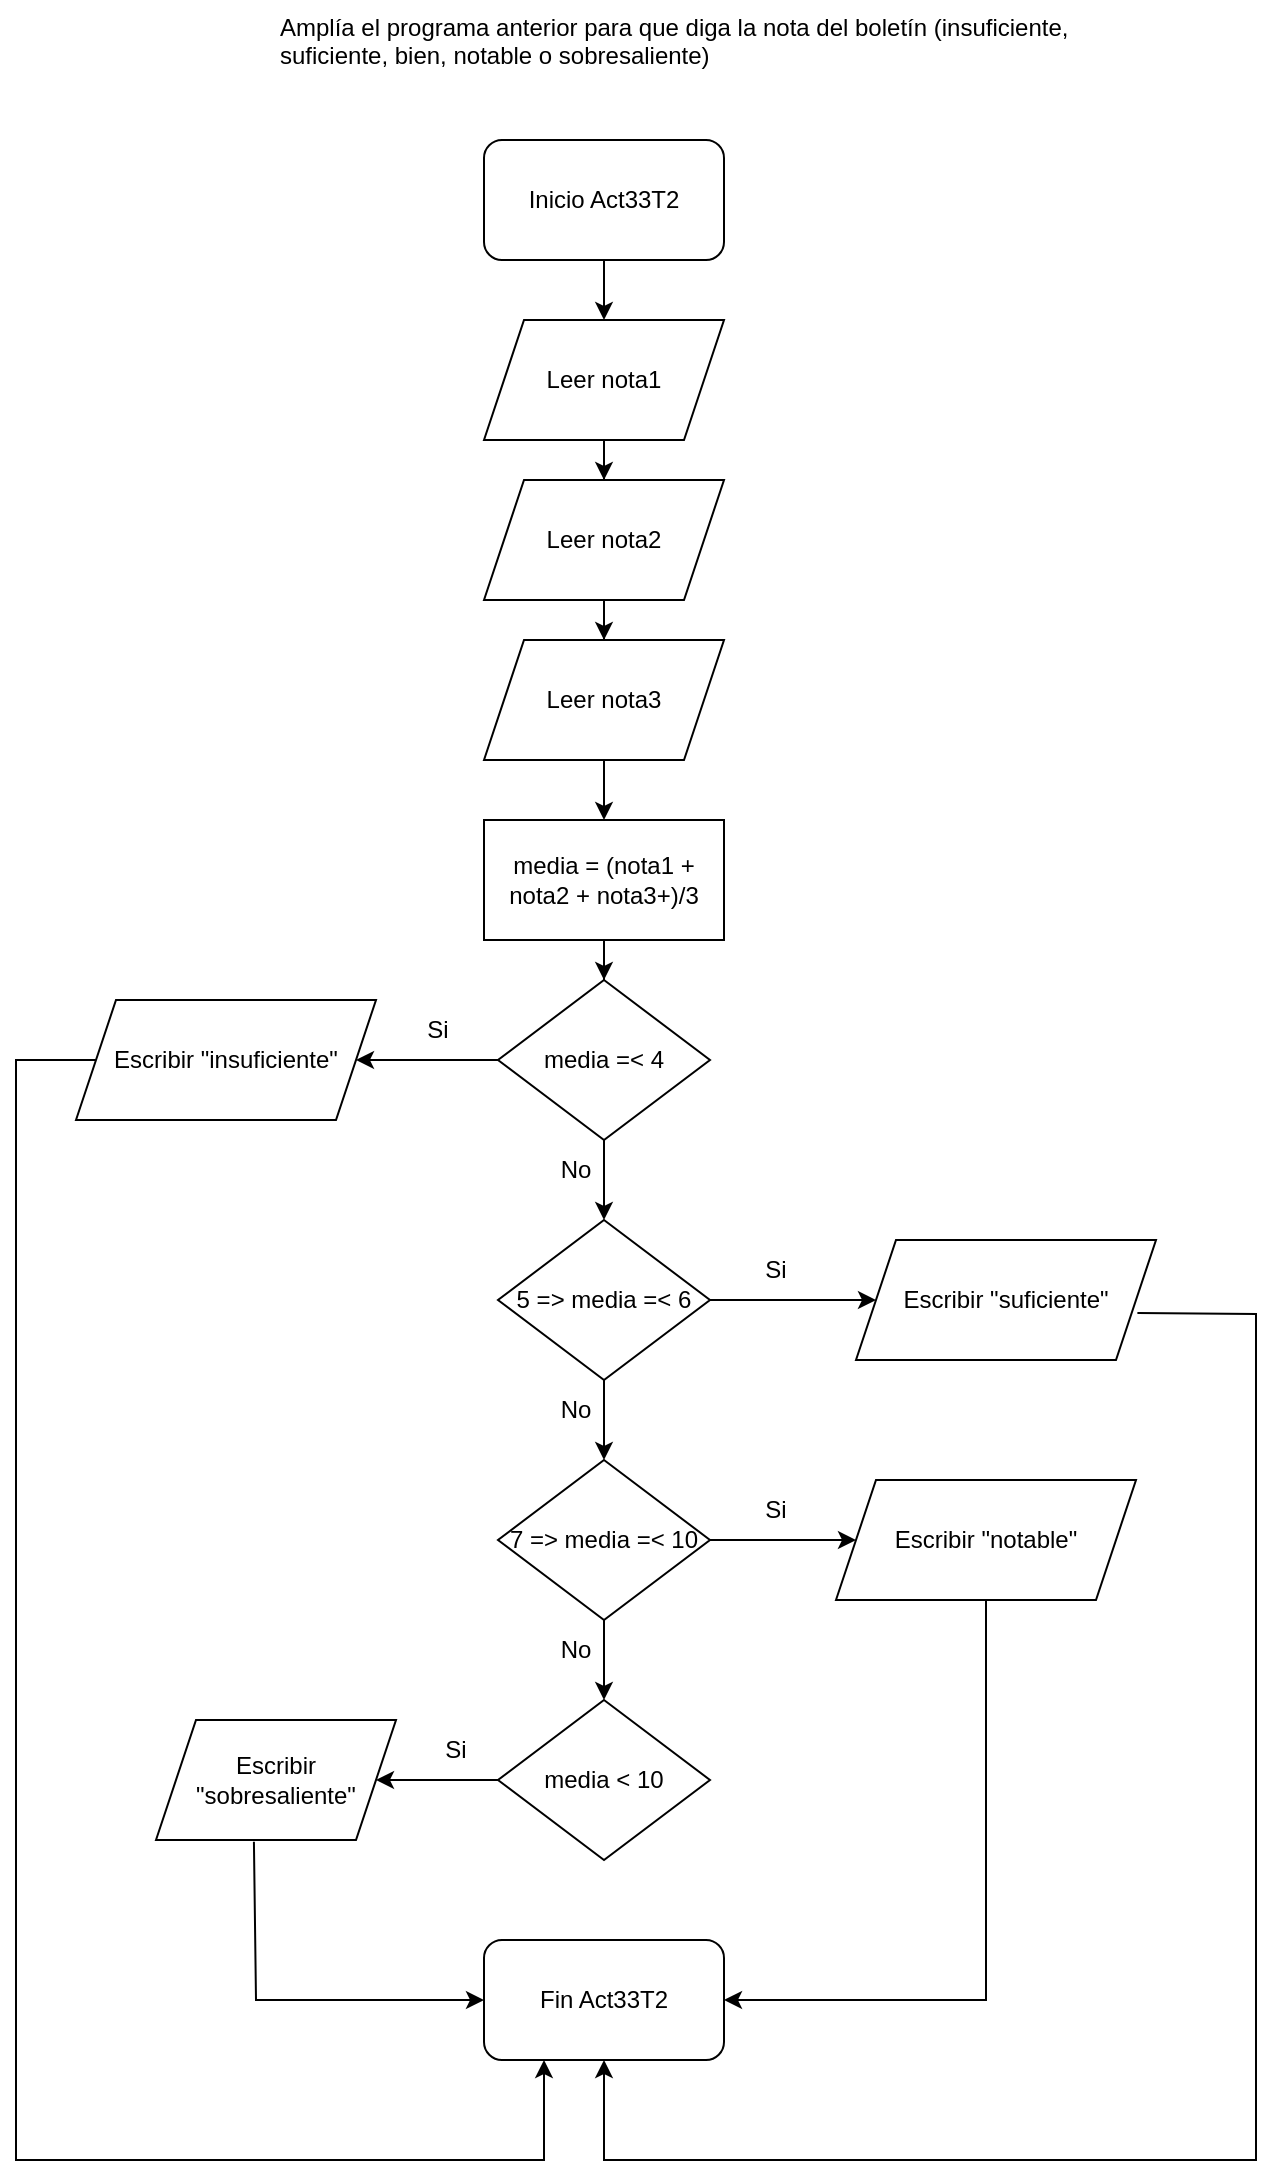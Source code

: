 <mxfile version="21.7.5" type="device">
  <diagram name="Página-1" id="4fZt20ptPa36FK9EyNYZ">
    <mxGraphModel dx="955" dy="713" grid="1" gridSize="10" guides="1" tooltips="1" connect="1" arrows="1" fold="1" page="1" pageScale="1" pageWidth="827" pageHeight="1169" math="0" shadow="0">
      <root>
        <mxCell id="0" />
        <mxCell id="1" parent="0" />
        <mxCell id="BIr1yCOkIxyezFgr6YrN-1" style="edgeStyle=orthogonalEdgeStyle;rounded=0;orthogonalLoop=1;jettySize=auto;html=1;entryX=0.5;entryY=0;entryDx=0;entryDy=0;" edge="1" parent="1" source="BIr1yCOkIxyezFgr6YrN-2" target="BIr1yCOkIxyezFgr6YrN-4">
          <mxGeometry relative="1" as="geometry" />
        </mxCell>
        <mxCell id="BIr1yCOkIxyezFgr6YrN-2" value="Inicio Act33T2" style="rounded=1;whiteSpace=wrap;html=1;" vertex="1" parent="1">
          <mxGeometry x="354" y="110" width="120" height="60" as="geometry" />
        </mxCell>
        <mxCell id="BIr1yCOkIxyezFgr6YrN-3" style="edgeStyle=orthogonalEdgeStyle;rounded=0;orthogonalLoop=1;jettySize=auto;html=1;entryX=0.5;entryY=0;entryDx=0;entryDy=0;" edge="1" parent="1" source="BIr1yCOkIxyezFgr6YrN-4" target="BIr1yCOkIxyezFgr6YrN-6">
          <mxGeometry relative="1" as="geometry" />
        </mxCell>
        <mxCell id="BIr1yCOkIxyezFgr6YrN-4" value="Leer nota1" style="shape=parallelogram;perimeter=parallelogramPerimeter;whiteSpace=wrap;html=1;fixedSize=1;" vertex="1" parent="1">
          <mxGeometry x="354" y="200" width="120" height="60" as="geometry" />
        </mxCell>
        <mxCell id="BIr1yCOkIxyezFgr6YrN-5" style="edgeStyle=orthogonalEdgeStyle;rounded=0;orthogonalLoop=1;jettySize=auto;html=1;entryX=0.5;entryY=0;entryDx=0;entryDy=0;" edge="1" parent="1" source="BIr1yCOkIxyezFgr6YrN-6" target="BIr1yCOkIxyezFgr6YrN-8">
          <mxGeometry relative="1" as="geometry" />
        </mxCell>
        <mxCell id="BIr1yCOkIxyezFgr6YrN-6" value="Leer nota2" style="shape=parallelogram;perimeter=parallelogramPerimeter;whiteSpace=wrap;html=1;fixedSize=1;" vertex="1" parent="1">
          <mxGeometry x="354" y="280" width="120" height="60" as="geometry" />
        </mxCell>
        <mxCell id="BIr1yCOkIxyezFgr6YrN-7" style="edgeStyle=orthogonalEdgeStyle;rounded=0;orthogonalLoop=1;jettySize=auto;html=1;entryX=0.5;entryY=0;entryDx=0;entryDy=0;" edge="1" parent="1" source="BIr1yCOkIxyezFgr6YrN-8" target="BIr1yCOkIxyezFgr6YrN-10">
          <mxGeometry relative="1" as="geometry" />
        </mxCell>
        <mxCell id="BIr1yCOkIxyezFgr6YrN-8" value="Leer nota3" style="shape=parallelogram;perimeter=parallelogramPerimeter;whiteSpace=wrap;html=1;fixedSize=1;" vertex="1" parent="1">
          <mxGeometry x="354" y="360" width="120" height="60" as="geometry" />
        </mxCell>
        <mxCell id="BIr1yCOkIxyezFgr6YrN-21" style="edgeStyle=orthogonalEdgeStyle;rounded=0;orthogonalLoop=1;jettySize=auto;html=1;" edge="1" parent="1" source="BIr1yCOkIxyezFgr6YrN-10" target="BIr1yCOkIxyezFgr6YrN-13">
          <mxGeometry relative="1" as="geometry" />
        </mxCell>
        <mxCell id="BIr1yCOkIxyezFgr6YrN-10" value="media = (nota1 + nota2 + nota3+)/3" style="rounded=0;whiteSpace=wrap;html=1;" vertex="1" parent="1">
          <mxGeometry x="354" y="450" width="120" height="60" as="geometry" />
        </mxCell>
        <mxCell id="BIr1yCOkIxyezFgr6YrN-12" value="Amplía el programa anterior para que diga la nota del boletín (insuficiente,&#xa;suficiente, bien, notable o sobresaliente)" style="text;whiteSpace=wrap;html=1;" vertex="1" parent="1">
          <mxGeometry x="250" y="40" width="430" height="50" as="geometry" />
        </mxCell>
        <mxCell id="BIr1yCOkIxyezFgr6YrN-22" style="edgeStyle=orthogonalEdgeStyle;rounded=0;orthogonalLoop=1;jettySize=auto;html=1;" edge="1" parent="1" source="BIr1yCOkIxyezFgr6YrN-13" target="BIr1yCOkIxyezFgr6YrN-14">
          <mxGeometry relative="1" as="geometry" />
        </mxCell>
        <mxCell id="BIr1yCOkIxyezFgr6YrN-24" style="edgeStyle=orthogonalEdgeStyle;rounded=0;orthogonalLoop=1;jettySize=auto;html=1;" edge="1" parent="1" source="BIr1yCOkIxyezFgr6YrN-13" target="BIr1yCOkIxyezFgr6YrN-15">
          <mxGeometry relative="1" as="geometry" />
        </mxCell>
        <mxCell id="BIr1yCOkIxyezFgr6YrN-13" value="media =&amp;lt; 4" style="rhombus;whiteSpace=wrap;html=1;" vertex="1" parent="1">
          <mxGeometry x="361" y="530" width="106" height="80" as="geometry" />
        </mxCell>
        <mxCell id="BIr1yCOkIxyezFgr6YrN-14" value="Escribir &quot;insuficiente&quot;" style="shape=parallelogram;perimeter=parallelogramPerimeter;whiteSpace=wrap;html=1;fixedSize=1;" vertex="1" parent="1">
          <mxGeometry x="150" y="540" width="150" height="60" as="geometry" />
        </mxCell>
        <mxCell id="BIr1yCOkIxyezFgr6YrN-25" style="edgeStyle=orthogonalEdgeStyle;rounded=0;orthogonalLoop=1;jettySize=auto;html=1;" edge="1" parent="1" source="BIr1yCOkIxyezFgr6YrN-15" target="BIr1yCOkIxyezFgr6YrN-16">
          <mxGeometry relative="1" as="geometry" />
        </mxCell>
        <mxCell id="BIr1yCOkIxyezFgr6YrN-26" style="edgeStyle=orthogonalEdgeStyle;rounded=0;orthogonalLoop=1;jettySize=auto;html=1;entryX=0.5;entryY=0;entryDx=0;entryDy=0;" edge="1" parent="1" source="BIr1yCOkIxyezFgr6YrN-15" target="BIr1yCOkIxyezFgr6YrN-17">
          <mxGeometry relative="1" as="geometry" />
        </mxCell>
        <mxCell id="BIr1yCOkIxyezFgr6YrN-15" value="5 =&amp;gt; media =&amp;lt; 6" style="rhombus;whiteSpace=wrap;html=1;" vertex="1" parent="1">
          <mxGeometry x="361" y="650" width="106" height="80" as="geometry" />
        </mxCell>
        <mxCell id="BIr1yCOkIxyezFgr6YrN-16" value="Escribir &quot;suficiente&quot;" style="shape=parallelogram;perimeter=parallelogramPerimeter;whiteSpace=wrap;html=1;fixedSize=1;" vertex="1" parent="1">
          <mxGeometry x="540" y="660" width="150" height="60" as="geometry" />
        </mxCell>
        <mxCell id="BIr1yCOkIxyezFgr6YrN-27" style="edgeStyle=orthogonalEdgeStyle;rounded=0;orthogonalLoop=1;jettySize=auto;html=1;" edge="1" parent="1" source="BIr1yCOkIxyezFgr6YrN-17" target="BIr1yCOkIxyezFgr6YrN-19">
          <mxGeometry relative="1" as="geometry" />
        </mxCell>
        <mxCell id="BIr1yCOkIxyezFgr6YrN-28" style="edgeStyle=orthogonalEdgeStyle;rounded=0;orthogonalLoop=1;jettySize=auto;html=1;" edge="1" parent="1" source="BIr1yCOkIxyezFgr6YrN-17" target="BIr1yCOkIxyezFgr6YrN-18">
          <mxGeometry relative="1" as="geometry" />
        </mxCell>
        <mxCell id="BIr1yCOkIxyezFgr6YrN-17" value="7 =&amp;gt; media =&amp;lt; 10" style="rhombus;whiteSpace=wrap;html=1;" vertex="1" parent="1">
          <mxGeometry x="361" y="770" width="106" height="80" as="geometry" />
        </mxCell>
        <mxCell id="BIr1yCOkIxyezFgr6YrN-29" style="edgeStyle=orthogonalEdgeStyle;rounded=0;orthogonalLoop=1;jettySize=auto;html=1;" edge="1" parent="1" source="BIr1yCOkIxyezFgr6YrN-18" target="BIr1yCOkIxyezFgr6YrN-20">
          <mxGeometry relative="1" as="geometry" />
        </mxCell>
        <mxCell id="BIr1yCOkIxyezFgr6YrN-18" value="media &amp;lt; 10" style="rhombus;whiteSpace=wrap;html=1;" vertex="1" parent="1">
          <mxGeometry x="361" y="890" width="106" height="80" as="geometry" />
        </mxCell>
        <mxCell id="BIr1yCOkIxyezFgr6YrN-19" value="Escribir &quot;notable&quot;" style="shape=parallelogram;perimeter=parallelogramPerimeter;whiteSpace=wrap;html=1;fixedSize=1;" vertex="1" parent="1">
          <mxGeometry x="530" y="780" width="150" height="60" as="geometry" />
        </mxCell>
        <mxCell id="BIr1yCOkIxyezFgr6YrN-20" value="Escribir &quot;sobresaliente&quot;" style="shape=parallelogram;perimeter=parallelogramPerimeter;whiteSpace=wrap;html=1;fixedSize=1;" vertex="1" parent="1">
          <mxGeometry x="190" y="900" width="120" height="60" as="geometry" />
        </mxCell>
        <mxCell id="BIr1yCOkIxyezFgr6YrN-30" value="Fin Act33T2" style="rounded=1;whiteSpace=wrap;html=1;" vertex="1" parent="1">
          <mxGeometry x="354" y="1010" width="120" height="60" as="geometry" />
        </mxCell>
        <mxCell id="BIr1yCOkIxyezFgr6YrN-34" value="" style="endArrow=classic;html=1;rounded=0;exitX=0.5;exitY=1;exitDx=0;exitDy=0;entryX=1;entryY=0.5;entryDx=0;entryDy=0;" edge="1" parent="1" source="BIr1yCOkIxyezFgr6YrN-19" target="BIr1yCOkIxyezFgr6YrN-30">
          <mxGeometry width="50" height="50" relative="1" as="geometry">
            <mxPoint x="400" y="840" as="sourcePoint" />
            <mxPoint x="605" y="1040" as="targetPoint" />
            <Array as="points">
              <mxPoint x="605" y="1040" />
            </Array>
          </mxGeometry>
        </mxCell>
        <mxCell id="BIr1yCOkIxyezFgr6YrN-36" value="" style="endArrow=classic;html=1;rounded=0;exitX=0.938;exitY=0.609;exitDx=0;exitDy=0;exitPerimeter=0;entryX=0.5;entryY=1;entryDx=0;entryDy=0;" edge="1" parent="1" source="BIr1yCOkIxyezFgr6YrN-16" target="BIr1yCOkIxyezFgr6YrN-30">
          <mxGeometry width="50" height="50" relative="1" as="geometry">
            <mxPoint x="730" y="790" as="sourcePoint" />
            <mxPoint x="780" y="740" as="targetPoint" />
            <Array as="points">
              <mxPoint x="740" y="697" />
              <mxPoint x="740" y="1120" />
              <mxPoint x="414" y="1120" />
            </Array>
          </mxGeometry>
        </mxCell>
        <mxCell id="BIr1yCOkIxyezFgr6YrN-37" value="" style="endArrow=classic;html=1;rounded=0;exitX=0.408;exitY=1.015;exitDx=0;exitDy=0;exitPerimeter=0;entryX=0;entryY=0.5;entryDx=0;entryDy=0;" edge="1" parent="1" source="BIr1yCOkIxyezFgr6YrN-20" target="BIr1yCOkIxyezFgr6YrN-30">
          <mxGeometry width="50" height="50" relative="1" as="geometry">
            <mxPoint x="220" y="1050" as="sourcePoint" />
            <mxPoint x="270" y="1000" as="targetPoint" />
            <Array as="points">
              <mxPoint x="240" y="1040" />
            </Array>
          </mxGeometry>
        </mxCell>
        <mxCell id="BIr1yCOkIxyezFgr6YrN-38" value="" style="endArrow=classic;html=1;rounded=0;exitX=0;exitY=0.5;exitDx=0;exitDy=0;entryX=0.25;entryY=1;entryDx=0;entryDy=0;" edge="1" parent="1" source="BIr1yCOkIxyezFgr6YrN-14" target="BIr1yCOkIxyezFgr6YrN-30">
          <mxGeometry width="50" height="50" relative="1" as="geometry">
            <mxPoint x="400" y="840" as="sourcePoint" />
            <mxPoint x="120" y="1120" as="targetPoint" />
            <Array as="points">
              <mxPoint x="120" y="570" />
              <mxPoint x="120" y="1120" />
              <mxPoint x="384" y="1120" />
            </Array>
          </mxGeometry>
        </mxCell>
        <mxCell id="BIr1yCOkIxyezFgr6YrN-39" value="Si" style="text;html=1;strokeColor=none;fillColor=none;align=center;verticalAlign=middle;whiteSpace=wrap;rounded=0;" vertex="1" parent="1">
          <mxGeometry x="301" y="540" width="60" height="30" as="geometry" />
        </mxCell>
        <mxCell id="BIr1yCOkIxyezFgr6YrN-40" value="Si" style="text;html=1;strokeColor=none;fillColor=none;align=center;verticalAlign=middle;whiteSpace=wrap;rounded=0;" vertex="1" parent="1">
          <mxGeometry x="470" y="780" width="60" height="30" as="geometry" />
        </mxCell>
        <mxCell id="BIr1yCOkIxyezFgr6YrN-41" value="Si" style="text;html=1;strokeColor=none;fillColor=none;align=center;verticalAlign=middle;whiteSpace=wrap;rounded=0;" vertex="1" parent="1">
          <mxGeometry x="310" y="900" width="60" height="30" as="geometry" />
        </mxCell>
        <mxCell id="BIr1yCOkIxyezFgr6YrN-42" value="No" style="text;html=1;strokeColor=none;fillColor=none;align=center;verticalAlign=middle;whiteSpace=wrap;rounded=0;" vertex="1" parent="1">
          <mxGeometry x="370" y="610" width="60" height="30" as="geometry" />
        </mxCell>
        <mxCell id="BIr1yCOkIxyezFgr6YrN-43" value="No" style="text;html=1;strokeColor=none;fillColor=none;align=center;verticalAlign=middle;whiteSpace=wrap;rounded=0;" vertex="1" parent="1">
          <mxGeometry x="370" y="730" width="60" height="30" as="geometry" />
        </mxCell>
        <mxCell id="BIr1yCOkIxyezFgr6YrN-44" value="No" style="text;html=1;strokeColor=none;fillColor=none;align=center;verticalAlign=middle;whiteSpace=wrap;rounded=0;" vertex="1" parent="1">
          <mxGeometry x="370" y="850" width="60" height="30" as="geometry" />
        </mxCell>
        <mxCell id="BIr1yCOkIxyezFgr6YrN-45" value="Si" style="text;html=1;strokeColor=none;fillColor=none;align=center;verticalAlign=middle;whiteSpace=wrap;rounded=0;" vertex="1" parent="1">
          <mxGeometry x="470" y="660" width="60" height="30" as="geometry" />
        </mxCell>
      </root>
    </mxGraphModel>
  </diagram>
</mxfile>
